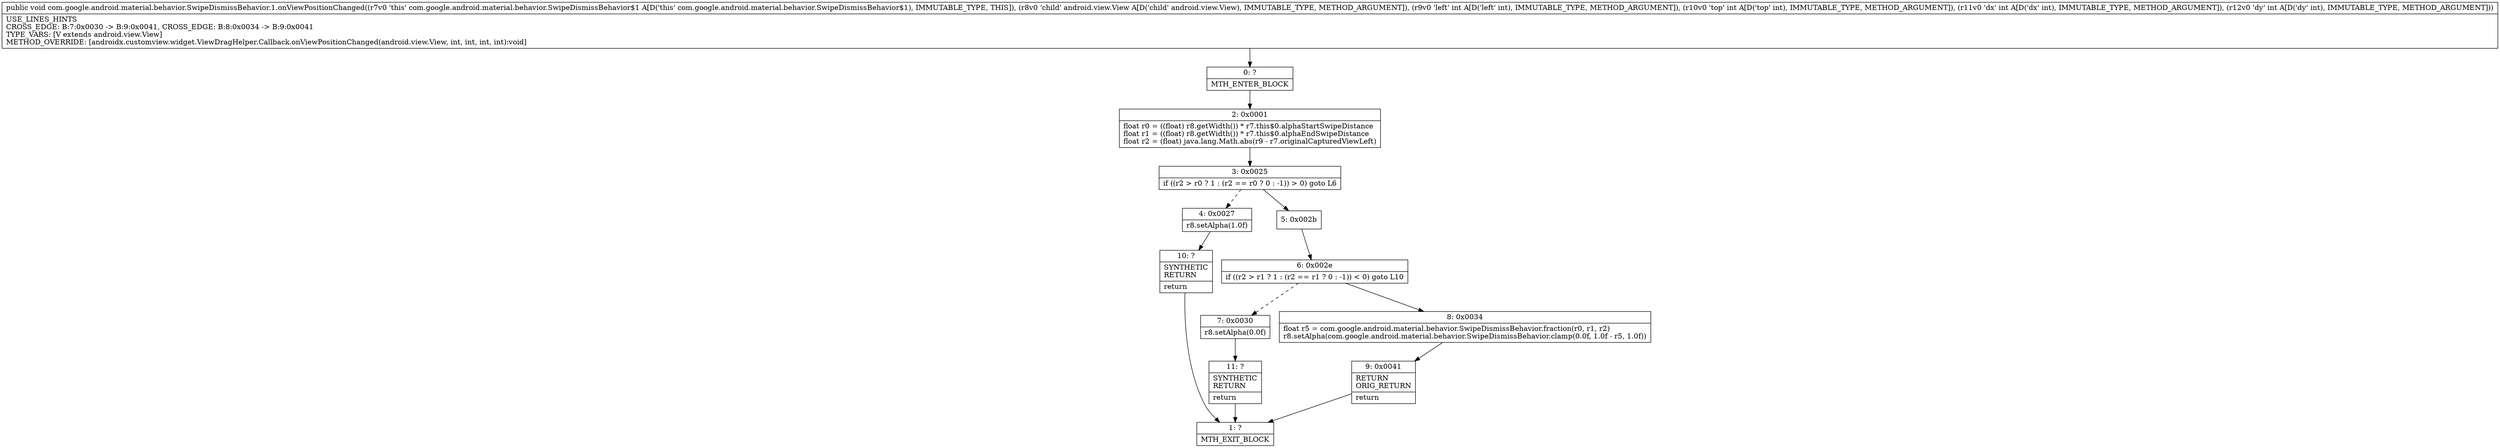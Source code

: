 digraph "CFG forcom.google.android.material.behavior.SwipeDismissBehavior.1.onViewPositionChanged(Landroid\/view\/View;IIII)V" {
Node_0 [shape=record,label="{0\:\ ?|MTH_ENTER_BLOCK\l}"];
Node_2 [shape=record,label="{2\:\ 0x0001|float r0 = ((float) r8.getWidth()) * r7.this$0.alphaStartSwipeDistance\lfloat r1 = ((float) r8.getWidth()) * r7.this$0.alphaEndSwipeDistance\lfloat r2 = (float) java.lang.Math.abs(r9 \- r7.originalCapturedViewLeft)\l}"];
Node_3 [shape=record,label="{3\:\ 0x0025|if ((r2 \> r0 ? 1 : (r2 == r0 ? 0 : \-1)) \> 0) goto L6\l}"];
Node_4 [shape=record,label="{4\:\ 0x0027|r8.setAlpha(1.0f)\l}"];
Node_10 [shape=record,label="{10\:\ ?|SYNTHETIC\lRETURN\l|return\l}"];
Node_1 [shape=record,label="{1\:\ ?|MTH_EXIT_BLOCK\l}"];
Node_5 [shape=record,label="{5\:\ 0x002b}"];
Node_6 [shape=record,label="{6\:\ 0x002e|if ((r2 \> r1 ? 1 : (r2 == r1 ? 0 : \-1)) \< 0) goto L10\l}"];
Node_7 [shape=record,label="{7\:\ 0x0030|r8.setAlpha(0.0f)\l}"];
Node_11 [shape=record,label="{11\:\ ?|SYNTHETIC\lRETURN\l|return\l}"];
Node_8 [shape=record,label="{8\:\ 0x0034|float r5 = com.google.android.material.behavior.SwipeDismissBehavior.fraction(r0, r1, r2)\lr8.setAlpha(com.google.android.material.behavior.SwipeDismissBehavior.clamp(0.0f, 1.0f \- r5, 1.0f))\l}"];
Node_9 [shape=record,label="{9\:\ 0x0041|RETURN\lORIG_RETURN\l|return\l}"];
MethodNode[shape=record,label="{public void com.google.android.material.behavior.SwipeDismissBehavior.1.onViewPositionChanged((r7v0 'this' com.google.android.material.behavior.SwipeDismissBehavior$1 A[D('this' com.google.android.material.behavior.SwipeDismissBehavior$1), IMMUTABLE_TYPE, THIS]), (r8v0 'child' android.view.View A[D('child' android.view.View), IMMUTABLE_TYPE, METHOD_ARGUMENT]), (r9v0 'left' int A[D('left' int), IMMUTABLE_TYPE, METHOD_ARGUMENT]), (r10v0 'top' int A[D('top' int), IMMUTABLE_TYPE, METHOD_ARGUMENT]), (r11v0 'dx' int A[D('dx' int), IMMUTABLE_TYPE, METHOD_ARGUMENT]), (r12v0 'dy' int A[D('dy' int), IMMUTABLE_TYPE, METHOD_ARGUMENT]))  | USE_LINES_HINTS\lCROSS_EDGE: B:7:0x0030 \-\> B:9:0x0041, CROSS_EDGE: B:8:0x0034 \-\> B:9:0x0041\lTYPE_VARS: [V extends android.view.View]\lMETHOD_OVERRIDE: [androidx.customview.widget.ViewDragHelper.Callback.onViewPositionChanged(android.view.View, int, int, int, int):void]\l}"];
MethodNode -> Node_0;Node_0 -> Node_2;
Node_2 -> Node_3;
Node_3 -> Node_4[style=dashed];
Node_3 -> Node_5;
Node_4 -> Node_10;
Node_10 -> Node_1;
Node_5 -> Node_6;
Node_6 -> Node_7[style=dashed];
Node_6 -> Node_8;
Node_7 -> Node_11;
Node_11 -> Node_1;
Node_8 -> Node_9;
Node_9 -> Node_1;
}

